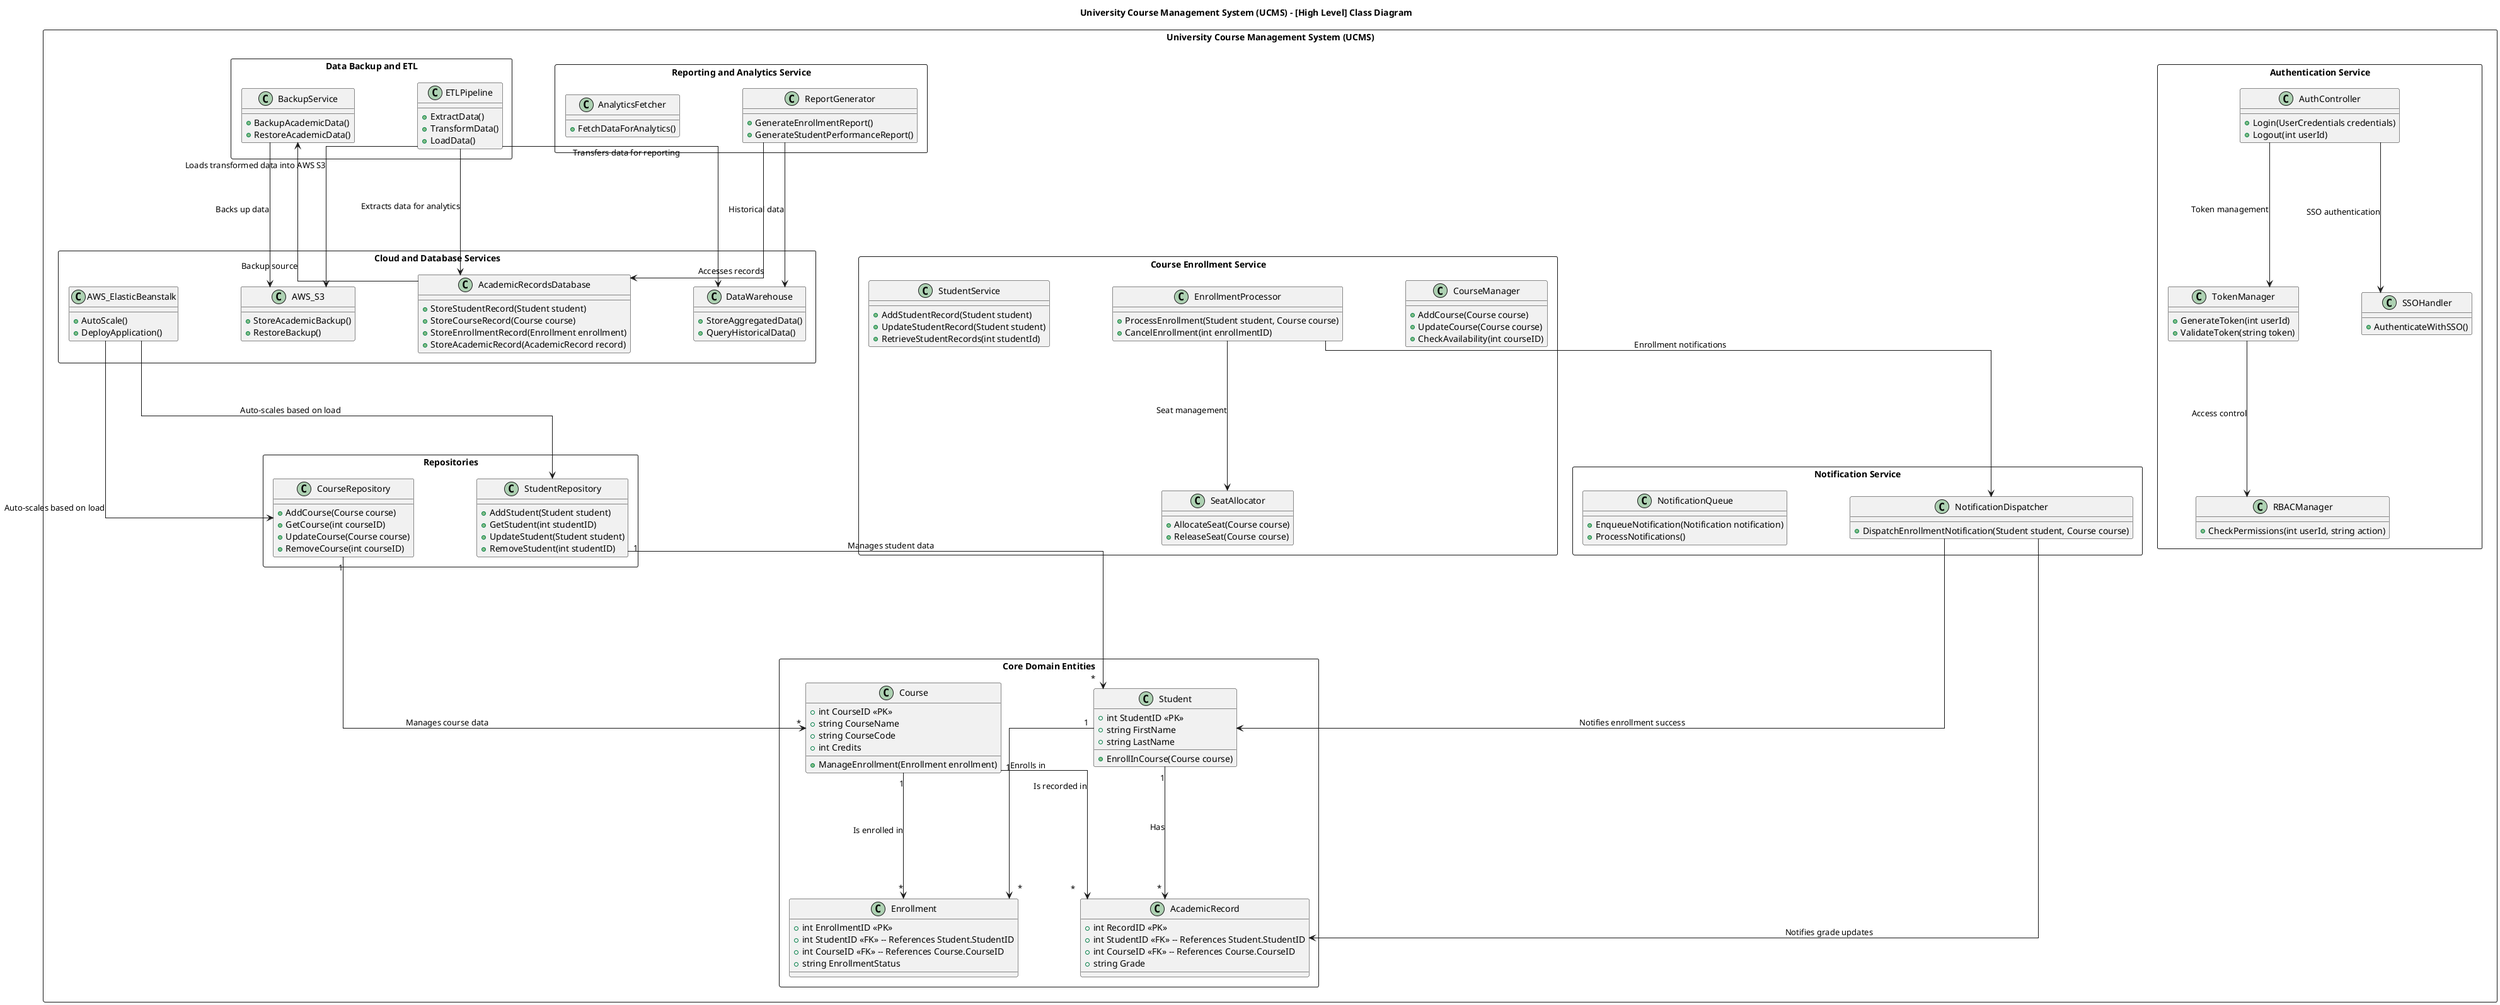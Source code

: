 @startuml UCMS_Code_Diagram_With_Boundaries

title University Course Management System (UCMS) - [High Level] Class Diagram 
skinparam linetype ortho 
skinparam ranksep 200
skinparam nodesep 100
top to bottom direction

package "University Course Management System (UCMS)" <<Rectangle>> {

    ' Core Domain Entities Boundary
    package "Core Domain Entities" <<Rectangle>> {
        class Student {
            + int StudentID <<PK>>
            + string FirstName
            + string LastName
            + EnrollInCourse(Course course)
        }

        class Course {
            + int CourseID <<PK>>
            + string CourseName
            + string CourseCode
            + int Credits
            + ManageEnrollment(Enrollment enrollment)
        }

        class Enrollment {
            + int EnrollmentID <<PK>>
            + int StudentID <<FK>> -- References Student.StudentID
            + int CourseID <<FK>> -- References Course.CourseID
            + string EnrollmentStatus
        }

        class AcademicRecord {
            + int RecordID <<PK>>
            + int StudentID <<FK>> -- References Student.StudentID
            + int CourseID <<FK>> -- References Course.CourseID
            + string Grade
        }
    }

    ' Repositories Boundary
    package "Repositories" <<Rectangle>> {
        class CourseRepository {
            + AddCourse(Course course)
            + GetCourse(int courseID)
            + UpdateCourse(Course course)
            + RemoveCourse(int courseID)
        }

        class StudentRepository {
            + AddStudent(Student student)
            + GetStudent(int studentID)
            + UpdateStudent(Student student)
            + RemoveStudent(int studentID)
        }
    }

    ' Authentication Service Boundary
    package "Authentication Service" <<Rectangle>> {
        class AuthController {
            + Login(UserCredentials credentials)
            + Logout(int userId)
        }

        class SSOHandler {
            + AuthenticateWithSSO()
        }

        class TokenManager {
            + GenerateToken(int userId)
            + ValidateToken(string token)
        }

        class RBACManager {
            + CheckPermissions(int userId, string action)
        }
    }

    ' Course and Enrollment Management Components
    package "Course Enrollment Service" <<Rectangle>> {
        class CourseManager {
            + AddCourse(Course course)
            + UpdateCourse(Course course)
            + CheckAvailability(int courseID)
        }

        class EnrollmentProcessor {
            + ProcessEnrollment(Student student, Course course)
            + CancelEnrollment(int enrollmentID)
        }

        class SeatAllocator {
            + AllocateSeat(Course course)
            + ReleaseSeat(Course course)
        }

        class StudentService {
            + AddStudentRecord(Student student)
            + UpdateStudentRecord(Student student)
            + RetrieveStudentRecords(int studentId)
        }
    }

    ' Notification Service Boundary
    package "Notification Service" <<Rectangle>> {
        class NotificationDispatcher {
            + DispatchEnrollmentNotification(Student student, Course course)
        }

        class NotificationQueue {
            + EnqueueNotification(Notification notification)
            + ProcessNotifications()
        }
    }

    ' Reporting and Data Analytics Components
    package "Reporting and Analytics Service" <<Rectangle>> {
        class ReportGenerator {
            + GenerateEnrollmentReport()
            + GenerateStudentPerformanceReport()
        }

        class AnalyticsFetcher {
            + FetchDataForAnalytics()
        }
    }

    ' Data Backup and Processing Components
    package "Data Backup and ETL" <<Rectangle>> {
        class BackupService {
            + BackupAcademicData()
            + RestoreAcademicData()
        }

        class ETLPipeline {
            + ExtractData()
            + TransformData()
            + LoadData()
        }
    }

    ' Cloud and Database Services Boundary
    package "Cloud and Database Services" <<Rectangle>> {
        class AcademicRecordsDatabase {
            + StoreStudentRecord(Student student)
            + StoreCourseRecord(Course course)
            + StoreEnrollmentRecord(Enrollment enrollment)
            + StoreAcademicRecord(AcademicRecord record)
        }

        class DataWarehouse {
            + StoreAggregatedData()
            + QueryHistoricalData()
        }

        class AWS_S3 {
            + StoreAcademicBackup()
            + RestoreBackup()
        }

        class AWS_ElasticBeanstalk {
            + AutoScale()
            + DeployApplication()
        }
    }
}

' Relationships among Core Entities
Student "1" --> "*" Enrollment : "Enrolls in"
Course "1" --> "*" Enrollment : "Is enrolled in"
Student "1" --> "*" AcademicRecord : "Has"
Course "1" --> "*" AcademicRecord : "Is recorded in"

' Repositories connected to core entities
CourseRepository "1" --> "*" Course : "Manages course data"
StudentRepository "1" --> "*" Student : "Manages student data"

' Core relationships with main components only
AuthController --> SSOHandler : "SSO authentication"
AuthController --> TokenManager : "Token management"
TokenManager --> RBACManager : "Access control"
EnrollmentProcessor --> SeatAllocator : "Seat management"
EnrollmentProcessor --> NotificationDispatcher : "Enrollment notifications"
ReportGenerator --> AcademicRecordsDatabase : "Accesses records"
ReportGenerator --> DataWarehouse : "Historical data"
BackupService --> AWS_S3 : "Backs up data"
AcademicRecordsDatabase --> BackupService : "Backup source"

ETLPipeline --> AWS_S3 : "Loads transformed data into AWS S3"
ETLPipeline --> DataWarehouse : "Transfers data for reporting"
ETLPipeline --> AcademicRecordsDatabase : "Extracts data for analytics"

' AWS Elastic Beanstalk relationships
AWS_ElasticBeanstalk --> CourseRepository : "Auto-scales based on load"
AWS_ElasticBeanstalk --> StudentRepository : "Auto-scales based on load"

' Notification interactions
NotificationDispatcher  --> Student : "Notifies enrollment success"
NotificationDispatcher  --> AcademicRecord : "Notifies grade updates"

@enduml
